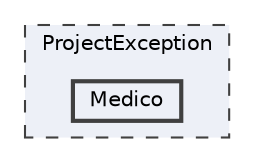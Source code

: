 digraph "ProjectException/Medico"
{
 // LATEX_PDF_SIZE
  bgcolor="transparent";
  edge [fontname=Helvetica,fontsize=10,labelfontname=Helvetica,labelfontsize=10];
  node [fontname=Helvetica,fontsize=10,shape=box,height=0.2,width=0.4];
  compound=true
  subgraph clusterdir_98f9fc46bb5ecf0ae0129f7228aa7ce4 {
    graph [ bgcolor="#edf0f7", pencolor="grey25", label="ProjectException", fontname=Helvetica,fontsize=10 style="filled,dashed", URL="dir_98f9fc46bb5ecf0ae0129f7228aa7ce4.html",tooltip=""]
  dir_a42c251f61102c1990966b5bf748a279 [label="Medico", fillcolor="#edf0f7", color="grey25", style="filled,bold", URL="dir_a42c251f61102c1990966b5bf748a279.html",tooltip=""];
  }
}
